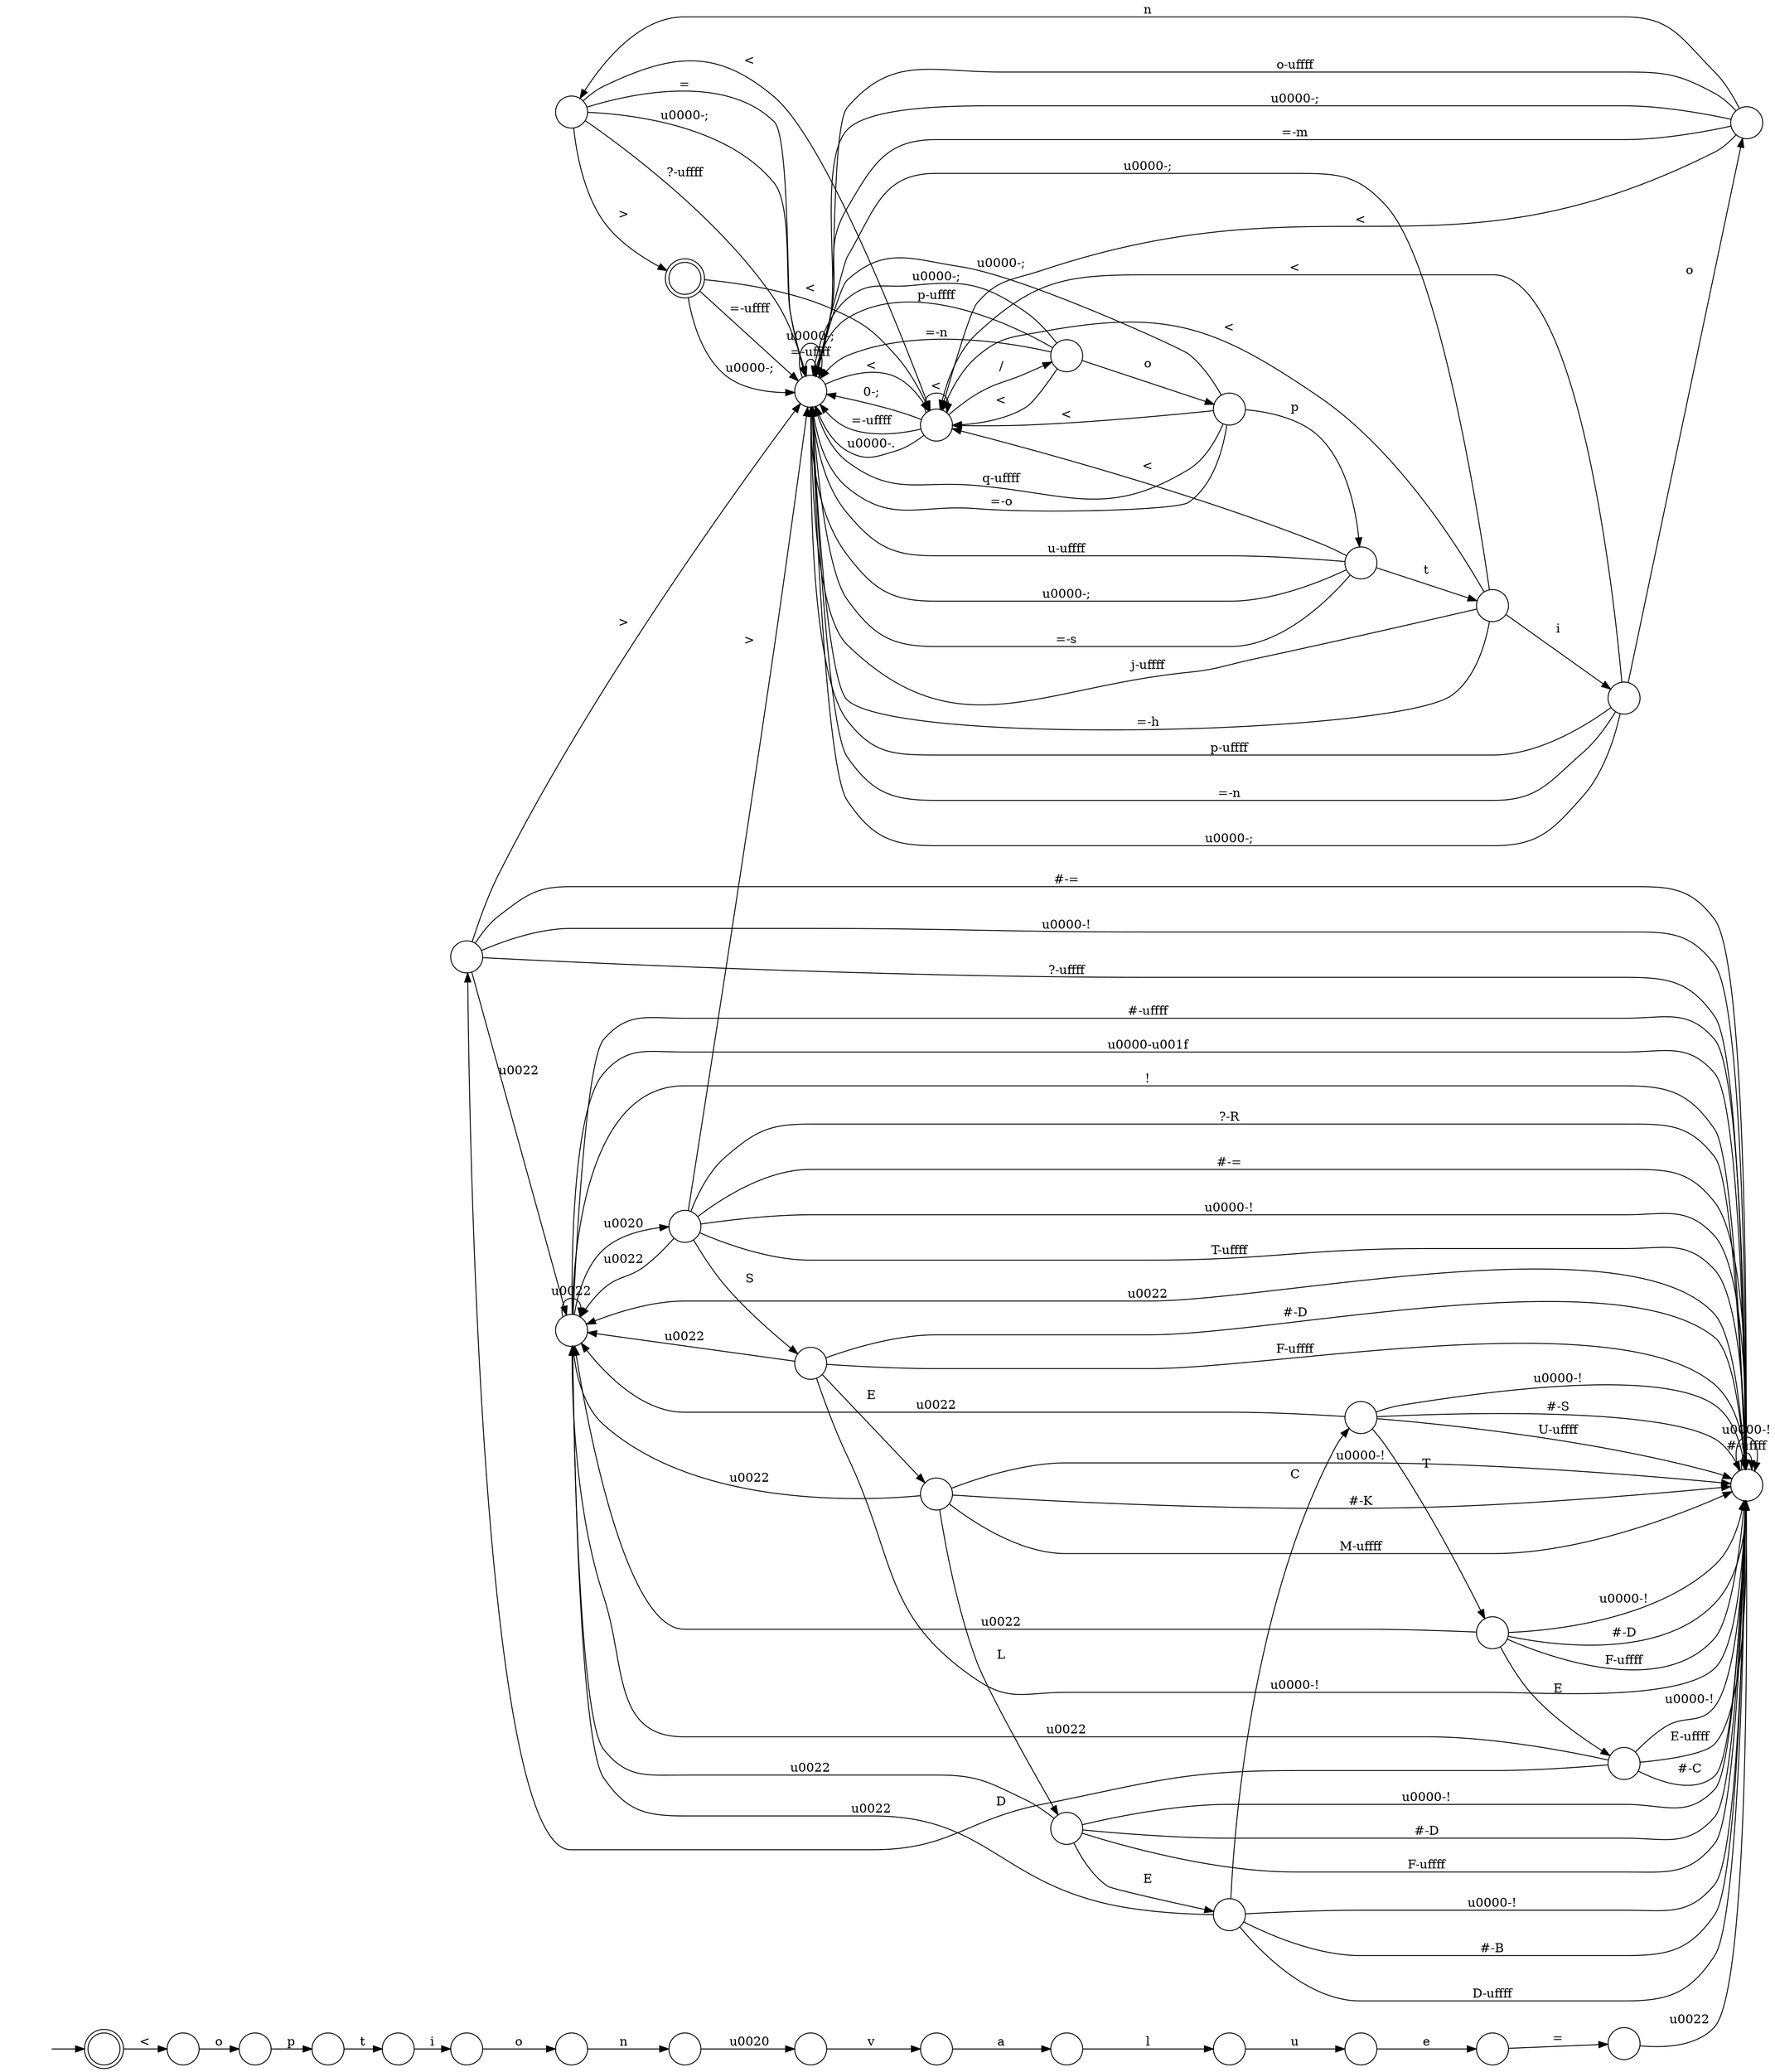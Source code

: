 digraph Automaton {
  rankdir = LR;
  0 [shape=circle,label=""];
  0 -> 18 [label="="]
  0 -> 14 [label=">"]
  0 -> 18 [label="\u0000-;"]
  0 -> 19 [label="<"]
  0 -> 18 [label="?-\uffff"]
  1 [shape=circle,label=""];
  1 -> 3 [label="\u0022"]
  1 -> 34 [label="D"]
  1 -> 7 [label="\u0000-!"]
  1 -> 7 [label="E-\uffff"]
  1 -> 7 [label="#-C"]
  2 [shape=circle,label=""];
  2 -> 33 [label="e"]
  3 [shape=circle,label=""];
  3 -> 3 [label="\u0022"]
  3 -> 7 [label="#-\uffff"]
  3 -> 7 [label="\u0000-\u001f"]
  3 -> 27 [label="\u0020"]
  3 -> 7 [label="!"]
  4 [shape=circle,label=""];
  4 -> 26 [label="a"]
  5 [shape=circle,label=""];
  5 -> 7 [label="#-D"]
  5 -> 3 [label="\u0022"]
  5 -> 7 [label="F-\uffff"]
  5 -> 7 [label="\u0000-!"]
  5 -> 1 [label="E"]
  6 [shape=circle,label=""];
  6 -> 18 [label="p-\uffff"]
  6 -> 18 [label="=-n"]
  6 -> 18 [label="\u0000-;"]
  6 -> 19 [label="<"]
  6 -> 25 [label="o"]
  7 [shape=circle,label=""];
  7 -> 3 [label="\u0022"]
  7 -> 7 [label="#-\uffff"]
  7 -> 7 [label="\u0000-!"]
  8 [shape=doublecircle,label=""];
  initial [shape=plaintext,label=""];
  initial -> 8
  8 -> 32 [label="<"]
  9 [shape=circle,label=""];
  9 -> 3 [label="\u0022"]
  9 -> 7 [label="\u0000-!"]
  9 -> 7 [label="#-K"]
  9 -> 35 [label="L"]
  9 -> 7 [label="M-\uffff"]
  10 [shape=circle,label=""];
  10 -> 7 [label="\u0022"]
  11 [shape=circle,label=""];
  11 -> 30 [label="n"]
  12 [shape=circle,label=""];
  12 -> 7 [label="#-D"]
  12 -> 3 [label="\u0022"]
  12 -> 7 [label="F-\uffff"]
  12 -> 7 [label="\u0000-!"]
  12 -> 9 [label="E"]
  13 [shape=circle,label=""];
  13 -> 3 [label="\u0022"]
  13 -> 7 [label="\u0000-!"]
  13 -> 5 [label="T"]
  13 -> 7 [label="#-S"]
  13 -> 7 [label="U-\uffff"]
  14 [shape=doublecircle,label=""];
  14 -> 18 [label="=-\uffff"]
  14 -> 18 [label="\u0000-;"]
  14 -> 19 [label="<"]
  15 [shape=circle,label=""];
  15 -> 18 [label="p-\uffff"]
  15 -> 18 [label="=-n"]
  15 -> 18 [label="\u0000-;"]
  15 -> 19 [label="<"]
  15 -> 28 [label="o"]
  16 [shape=circle,label=""];
  16 -> 15 [label="i"]
  16 -> 18 [label="=-h"]
  16 -> 18 [label="\u0000-;"]
  16 -> 19 [label="<"]
  16 -> 18 [label="j-\uffff"]
  17 [shape=circle,label=""];
  17 -> 16 [label="t"]
  17 -> 18 [label="u-\uffff"]
  17 -> 18 [label="\u0000-;"]
  17 -> 19 [label="<"]
  17 -> 18 [label="=-s"]
  18 [shape=circle,label=""];
  18 -> 18 [label="=-\uffff"]
  18 -> 18 [label="\u0000-;"]
  18 -> 19 [label="<"]
  19 [shape=circle,label=""];
  19 -> 18 [label="0-;"]
  19 -> 18 [label="=-\uffff"]
  19 -> 18 [label="\u0000-."]
  19 -> 6 [label="/"]
  19 -> 19 [label="<"]
  20 [shape=circle,label=""];
  20 -> 11 [label="o"]
  21 [shape=circle,label=""];
  21 -> 4 [label="v"]
  22 [shape=circle,label=""];
  22 -> 3 [label="\u0022"]
  22 -> 7 [label="\u0000-!"]
  22 -> 13 [label="C"]
  22 -> 7 [label="#-B"]
  22 -> 7 [label="D-\uffff"]
  23 [shape=circle,label=""];
  23 -> 20 [label="i"]
  24 [shape=circle,label=""];
  24 -> 23 [label="t"]
  25 [shape=circle,label=""];
  25 -> 18 [label="q-\uffff"]
  25 -> 17 [label="p"]
  25 -> 18 [label="=-o"]
  25 -> 18 [label="\u0000-;"]
  25 -> 19 [label="<"]
  26 [shape=circle,label=""];
  26 -> 29 [label="l"]
  27 [shape=circle,label=""];
  27 -> 7 [label="?-R"]
  27 -> 3 [label="\u0022"]
  27 -> 7 [label="#-="]
  27 -> 12 [label="S"]
  27 -> 7 [label="\u0000-!"]
  27 -> 18 [label=">"]
  27 -> 7 [label="T-\uffff"]
  28 [shape=circle,label=""];
  28 -> 0 [label="n"]
  28 -> 18 [label="o-\uffff"]
  28 -> 18 [label="\u0000-;"]
  28 -> 19 [label="<"]
  28 -> 18 [label="=-m"]
  29 [shape=circle,label=""];
  29 -> 2 [label="u"]
  30 [shape=circle,label=""];
  30 -> 21 [label="\u0020"]
  31 [shape=circle,label=""];
  31 -> 24 [label="p"]
  32 [shape=circle,label=""];
  32 -> 31 [label="o"]
  33 [shape=circle,label=""];
  33 -> 10 [label="="]
  34 [shape=circle,label=""];
  34 -> 3 [label="\u0022"]
  34 -> 7 [label="#-="]
  34 -> 7 [label="\u0000-!"]
  34 -> 18 [label=">"]
  34 -> 7 [label="?-\uffff"]
  35 [shape=circle,label=""];
  35 -> 7 [label="#-D"]
  35 -> 3 [label="\u0022"]
  35 -> 7 [label="F-\uffff"]
  35 -> 7 [label="\u0000-!"]
  35 -> 22 [label="E"]
}

